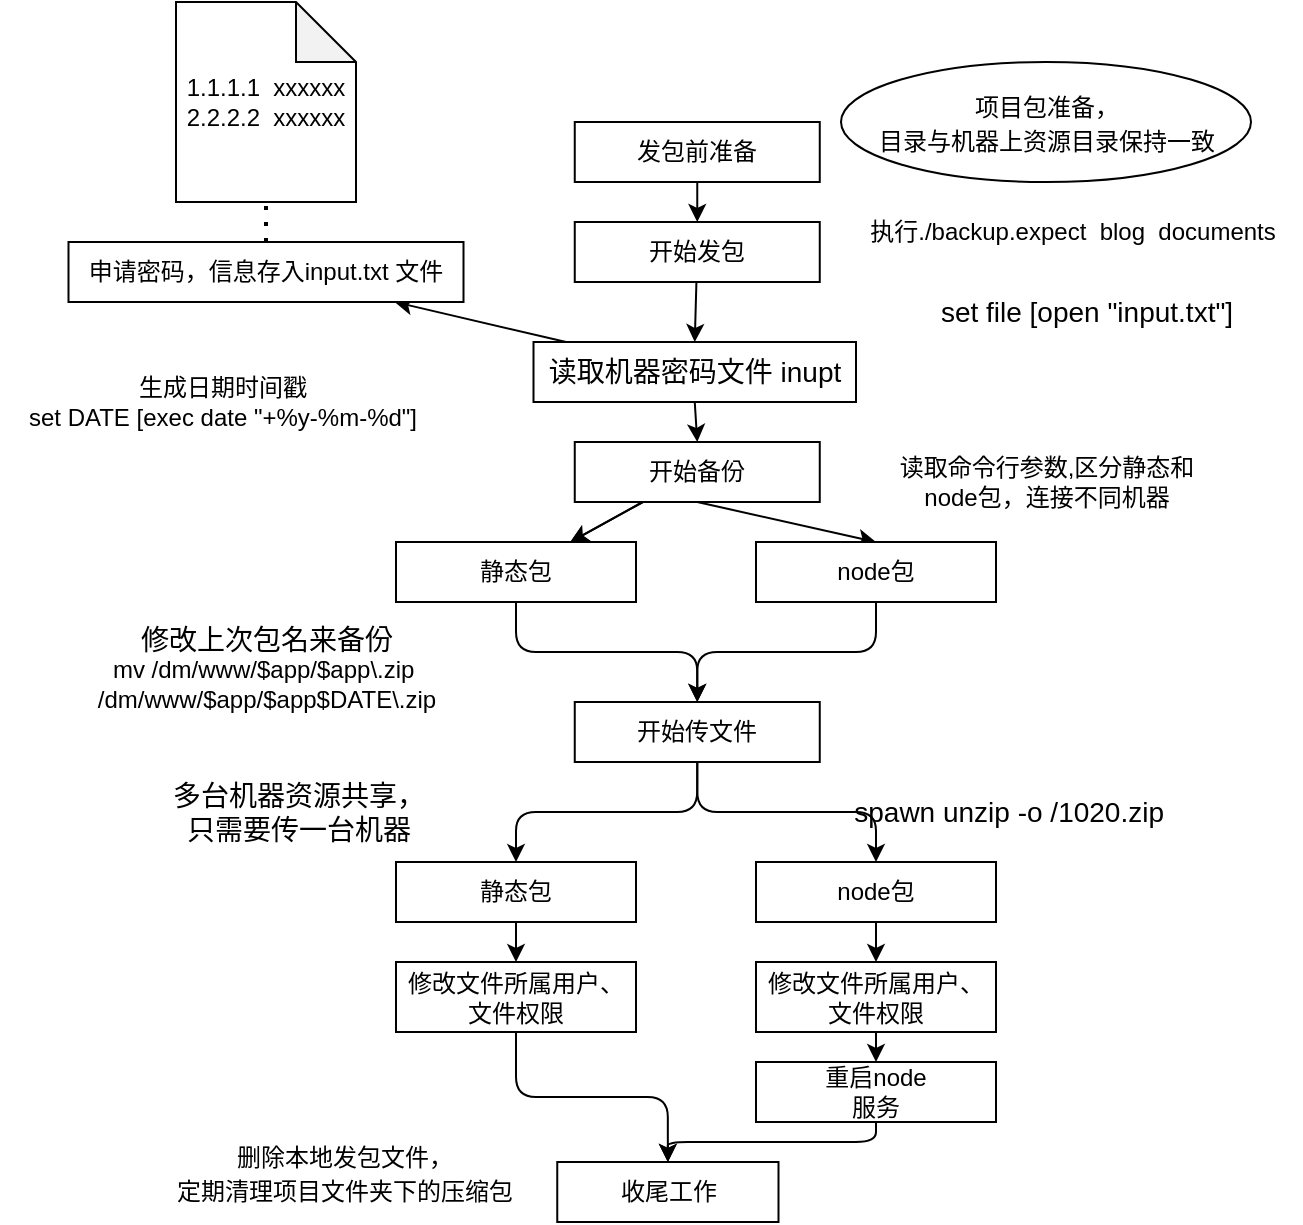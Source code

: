 <mxfile>
    <diagram id="fK-VCHaW9JfY8EaeV70y" name="Page-1">
        <mxGraphModel dx="1810" dy="1602" grid="1" gridSize="10" guides="1" tooltips="1" connect="1" arrows="1" fold="1" page="1" pageScale="1" pageWidth="850" pageHeight="1100" math="0" shadow="0">
            <root>
                <mxCell id="0"/>
                <mxCell id="1" parent="0"/>
                <mxCell id="7" value="" style="edgeStyle=dash;html=1;" parent="1" source="4" target="6" edge="1">
                    <mxGeometry relative="1" as="geometry"/>
                </mxCell>
                <mxCell id="31" style="edgeStyle=none;html=1;exitX=0.5;exitY=1;exitDx=0;exitDy=0;entryX=0.5;entryY=0;entryDx=0;entryDy=0;" parent="1" source="4" target="18" edge="1">
                    <mxGeometry relative="1" as="geometry"/>
                </mxCell>
                <mxCell id="4" value="&lt;font style=&quot;font-size: 14px;&quot;&gt;读取机器密码文件 inupt&lt;br&gt;&lt;/font&gt;" style="whiteSpace=wrap;html=1;rounded=0;" parent="1" vertex="1">
                    <mxGeometry x="228.75" y="160" width="161.25" height="30" as="geometry"/>
                </mxCell>
                <mxCell id="6" value="申请密码，信息存入input.txt 文件" style="whiteSpace=wrap;html=1;rounded=0;" parent="1" vertex="1">
                    <mxGeometry x="-3.75" y="110" width="197.5" height="30" as="geometry"/>
                </mxCell>
                <mxCell id="19" value="" style="edgeStyle=none;html=1;entryX=0.5;entryY=0;entryDx=0;entryDy=0;" parent="1" source="9" target="4" edge="1">
                    <mxGeometry relative="1" as="geometry"/>
                </mxCell>
                <mxCell id="9" value="开始发包" style="whiteSpace=wrap;html=1;rounded=0;" parent="1" vertex="1">
                    <mxGeometry x="249.38" y="100" width="122.5" height="30" as="geometry"/>
                </mxCell>
                <mxCell id="22" value="" style="edgeStyle=none;html=1;" parent="1" source="18" target="21" edge="1">
                    <mxGeometry relative="1" as="geometry"/>
                </mxCell>
                <mxCell id="24" value="" style="edgeStyle=none;html=1;" parent="1" source="18" target="21" edge="1">
                    <mxGeometry relative="1" as="geometry"/>
                </mxCell>
                <mxCell id="25" style="edgeStyle=none;html=1;exitX=0.5;exitY=1;exitDx=0;exitDy=0;entryX=0.5;entryY=0;entryDx=0;entryDy=0;" parent="1" source="18" target="26" edge="1">
                    <mxGeometry relative="1" as="geometry">
                        <mxPoint x="390" y="340" as="targetPoint"/>
                    </mxGeometry>
                </mxCell>
                <mxCell id="18" value="开始备份" style="whiteSpace=wrap;html=1;rounded=0;" parent="1" vertex="1">
                    <mxGeometry x="249.38" y="210" width="122.5" height="30" as="geometry"/>
                </mxCell>
                <mxCell id="20" value="执行./backup.expect&amp;nbsp; blog&amp;nbsp; documents" style="text;html=1;align=center;verticalAlign=middle;resizable=0;points=[];autosize=1;strokeColor=none;fillColor=none;" parent="1" vertex="1">
                    <mxGeometry x="382.5" y="90" width="230" height="30" as="geometry"/>
                </mxCell>
                <mxCell id="64" style="edgeStyle=orthogonalEdgeStyle;html=1;exitX=0.5;exitY=1;exitDx=0;exitDy=0;fontSize=14;entryX=0.5;entryY=0;entryDx=0;entryDy=0;" parent="1" source="21" target="56" edge="1">
                    <mxGeometry relative="1" as="geometry">
                        <mxPoint x="310" y="320" as="targetPoint"/>
                    </mxGeometry>
                </mxCell>
                <mxCell id="21" value="静态包" style="whiteSpace=wrap;html=1;rounded=0;" parent="1" vertex="1">
                    <mxGeometry x="160" y="260" width="120" height="30" as="geometry"/>
                </mxCell>
                <mxCell id="23" value="读取命令行参数,区分静态和&lt;br&gt;node包，连接不同机器" style="text;html=1;align=center;verticalAlign=middle;resizable=0;points=[];autosize=1;strokeColor=none;fillColor=none;" parent="1" vertex="1">
                    <mxGeometry x="400" y="210" width="170" height="40" as="geometry"/>
                </mxCell>
                <mxCell id="65" style="edgeStyle=orthogonalEdgeStyle;html=1;exitX=0.5;exitY=1;exitDx=0;exitDy=0;fontSize=14;" parent="1" source="26" target="56" edge="1">
                    <mxGeometry relative="1" as="geometry"/>
                </mxCell>
                <mxCell id="26" value="node包" style="whiteSpace=wrap;html=1;" parent="1" vertex="1">
                    <mxGeometry x="340" y="260" width="120" height="30" as="geometry"/>
                </mxCell>
                <mxCell id="32" value="&lt;span style=&quot;font-size: 14px;&quot;&gt;修改上次包名来备份&lt;/span&gt;&lt;br&gt;mv /dm/www/$app/$app\.zip&amp;nbsp; &lt;br&gt;/dm/www/$app/$app$DATE\.zip&lt;br&gt;&amp;nbsp;" style="text;html=1;align=center;verticalAlign=middle;resizable=0;points=[];autosize=1;strokeColor=none;fillColor=none;" parent="1" vertex="1">
                    <mxGeometry y="295" width="190" height="70" as="geometry"/>
                </mxCell>
                <mxCell id="37" value="" style="endArrow=none;dashed=1;html=1;dashPattern=1 3;strokeWidth=2;exitX=0.5;exitY=0;exitDx=0;exitDy=0;entryX=0.5;entryY=1;entryDx=0;entryDy=0;entryPerimeter=0;" parent="1" source="6" target="38" edge="1">
                    <mxGeometry width="50" height="50" relative="1" as="geometry">
                        <mxPoint x="240" y="100" as="sourcePoint"/>
                        <mxPoint x="-50" y="50" as="targetPoint"/>
                    </mxGeometry>
                </mxCell>
                <mxCell id="38" value="&lt;span style=&quot;&quot;&gt;1.1.1.1&amp;nbsp; xxxxxx&lt;/span&gt;&lt;br style=&quot;&quot;&gt;&lt;span style=&quot;&quot;&gt;2.2.2.2&amp;nbsp; xxxxxx&lt;/span&gt;" style="shape=note;whiteSpace=wrap;html=1;backgroundOutline=1;darkOpacity=0.05;" parent="1" vertex="1">
                    <mxGeometry x="50" y="-10" width="90" height="100" as="geometry"/>
                </mxCell>
                <mxCell id="39" value="生成日期时间戳&lt;br&gt;set DATE [exec date &quot;+%y-%m-%d&quot;]" style="text;html=1;align=center;verticalAlign=middle;resizable=0;points=[];autosize=1;strokeColor=none;fillColor=none;" parent="1" vertex="1">
                    <mxGeometry x="-37.5" y="170" width="220" height="40" as="geometry"/>
                </mxCell>
                <mxCell id="42" style="edgeStyle=none;html=1;exitX=0.5;exitY=1;exitDx=0;exitDy=0;entryX=0.5;entryY=0;entryDx=0;entryDy=0;" parent="1" source="41" target="9" edge="1">
                    <mxGeometry relative="1" as="geometry"/>
                </mxCell>
                <mxCell id="41" value="发包前准备" style="whiteSpace=wrap;html=1;rounded=0;" parent="1" vertex="1">
                    <mxGeometry x="249.38" y="50" width="122.5" height="30" as="geometry"/>
                </mxCell>
                <mxCell id="47" value="收尾工作" style="rounded=0;whiteSpace=wrap;html=1;" parent="1" vertex="1">
                    <mxGeometry x="240.63" y="570" width="110.62" height="30" as="geometry"/>
                </mxCell>
                <mxCell id="68" value="" style="edgeStyle=orthogonalEdgeStyle;html=1;fontSize=14;" parent="1" source="56" target="67" edge="1">
                    <mxGeometry relative="1" as="geometry"/>
                </mxCell>
                <mxCell id="69" style="edgeStyle=orthogonalEdgeStyle;html=1;exitX=0.5;exitY=1;exitDx=0;exitDy=0;entryX=0.5;entryY=0;entryDx=0;entryDy=0;fontSize=14;" parent="1" source="56" target="66" edge="1">
                    <mxGeometry relative="1" as="geometry"/>
                </mxCell>
                <mxCell id="56" value="开始传文件" style="whiteSpace=wrap;html=1;rounded=0;" parent="1" vertex="1">
                    <mxGeometry x="249.38" y="340" width="122.5" height="30" as="geometry"/>
                </mxCell>
                <mxCell id="57" value="spawn unzip -o /1020.zip&amp;nbsp;" style="text;html=1;align=center;verticalAlign=middle;resizable=0;points=[];autosize=1;strokeColor=none;fillColor=none;fontSize=14;" parent="1" vertex="1">
                    <mxGeometry x="378.13" y="380" width="180" height="30" as="geometry"/>
                </mxCell>
                <mxCell id="60" value="多台机器资源共享，&lt;br&gt;只需要传一台机器" style="text;html=1;align=center;verticalAlign=middle;resizable=0;points=[];autosize=1;strokeColor=none;fillColor=none;fontSize=14;" parent="1" vertex="1">
                    <mxGeometry x="35.63" y="370" width="150" height="50" as="geometry"/>
                </mxCell>
                <mxCell id="73" style="edgeStyle=orthogonalEdgeStyle;html=1;entryX=0.5;entryY=0;entryDx=0;entryDy=0;fontSize=14;" parent="1" source="74" target="47" edge="1">
                    <mxGeometry relative="1" as="geometry">
                        <mxPoint x="210" y="550" as="sourcePoint"/>
                    </mxGeometry>
                </mxCell>
                <mxCell id="75" value="" style="edgeStyle=orthogonalEdgeStyle;html=1;fontSize=14;" parent="1" source="66" target="74" edge="1">
                    <mxGeometry relative="1" as="geometry"/>
                </mxCell>
                <mxCell id="66" value="静态包" style="whiteSpace=wrap;html=1;rounded=0;" parent="1" vertex="1">
                    <mxGeometry x="160" y="420" width="120" height="30" as="geometry"/>
                </mxCell>
                <mxCell id="72" value="" style="edgeStyle=orthogonalEdgeStyle;html=1;fontSize=14;" parent="1" source="67" target="79" edge="1">
                    <mxGeometry relative="1" as="geometry"/>
                </mxCell>
                <mxCell id="67" value="node包" style="whiteSpace=wrap;html=1;" parent="1" vertex="1">
                    <mxGeometry x="340" y="420" width="120" height="30" as="geometry"/>
                </mxCell>
                <mxCell id="70" value="&lt;span style=&quot;font-size: 12px;&quot;&gt;删除本地发包文件，&lt;br&gt;定期清理项目文件夹下的压缩包&lt;/span&gt;" style="text;html=1;align=center;verticalAlign=middle;resizable=0;points=[];autosize=1;strokeColor=none;fillColor=none;fontSize=14;" parent="1" vertex="1">
                    <mxGeometry x="38.75" y="550" width="190" height="50" as="geometry"/>
                </mxCell>
                <mxCell id="81" style="edgeStyle=orthogonalEdgeStyle;html=1;exitX=0.5;exitY=1;exitDx=0;exitDy=0;entryX=0.5;entryY=0;entryDx=0;entryDy=0;fontSize=14;" parent="1" source="71" target="47" edge="1">
                    <mxGeometry relative="1" as="geometry"/>
                </mxCell>
                <mxCell id="71" value="重启node&lt;br&gt;服务" style="whiteSpace=wrap;html=1;" parent="1" vertex="1">
                    <mxGeometry x="340" y="520" width="120" height="30" as="geometry"/>
                </mxCell>
                <mxCell id="74" value="修改文件所属用户、文件权限" style="whiteSpace=wrap;html=1;rounded=0;" parent="1" vertex="1">
                    <mxGeometry x="160" y="470" width="120" height="35" as="geometry"/>
                </mxCell>
                <mxCell id="80" style="edgeStyle=orthogonalEdgeStyle;html=1;exitX=0.5;exitY=1;exitDx=0;exitDy=0;fontSize=14;" parent="1" source="79" target="71" edge="1">
                    <mxGeometry relative="1" as="geometry"/>
                </mxCell>
                <mxCell id="79" value="修改文件所属用户、文件权限" style="whiteSpace=wrap;html=1;rounded=0;" parent="1" vertex="1">
                    <mxGeometry x="340" y="470" width="120" height="35" as="geometry"/>
                </mxCell>
                <mxCell id="82" value="&lt;span style=&quot;&quot;&gt;set file [open &quot;input.txt&quot;]&lt;/span&gt;" style="text;html=1;align=center;verticalAlign=middle;resizable=0;points=[];autosize=1;strokeColor=none;fillColor=none;fontSize=14;" parent="1" vertex="1">
                    <mxGeometry x="420" y="130" width="170" height="30" as="geometry"/>
                </mxCell>
                <mxCell id="83" value="&lt;span style=&quot;font-size: 12px;&quot;&gt;项目包准备，&lt;/span&gt;&lt;br style=&quot;font-size: 12px;&quot;&gt;&lt;span style=&quot;font-size: 12px;&quot;&gt;目录与机器上资源目录保持一致&lt;/span&gt;" style="ellipse;whiteSpace=wrap;html=1;fontSize=14;" parent="1" vertex="1">
                    <mxGeometry x="382.5" y="20" width="205" height="60" as="geometry"/>
                </mxCell>
            </root>
        </mxGraphModel>
    </diagram>
</mxfile>